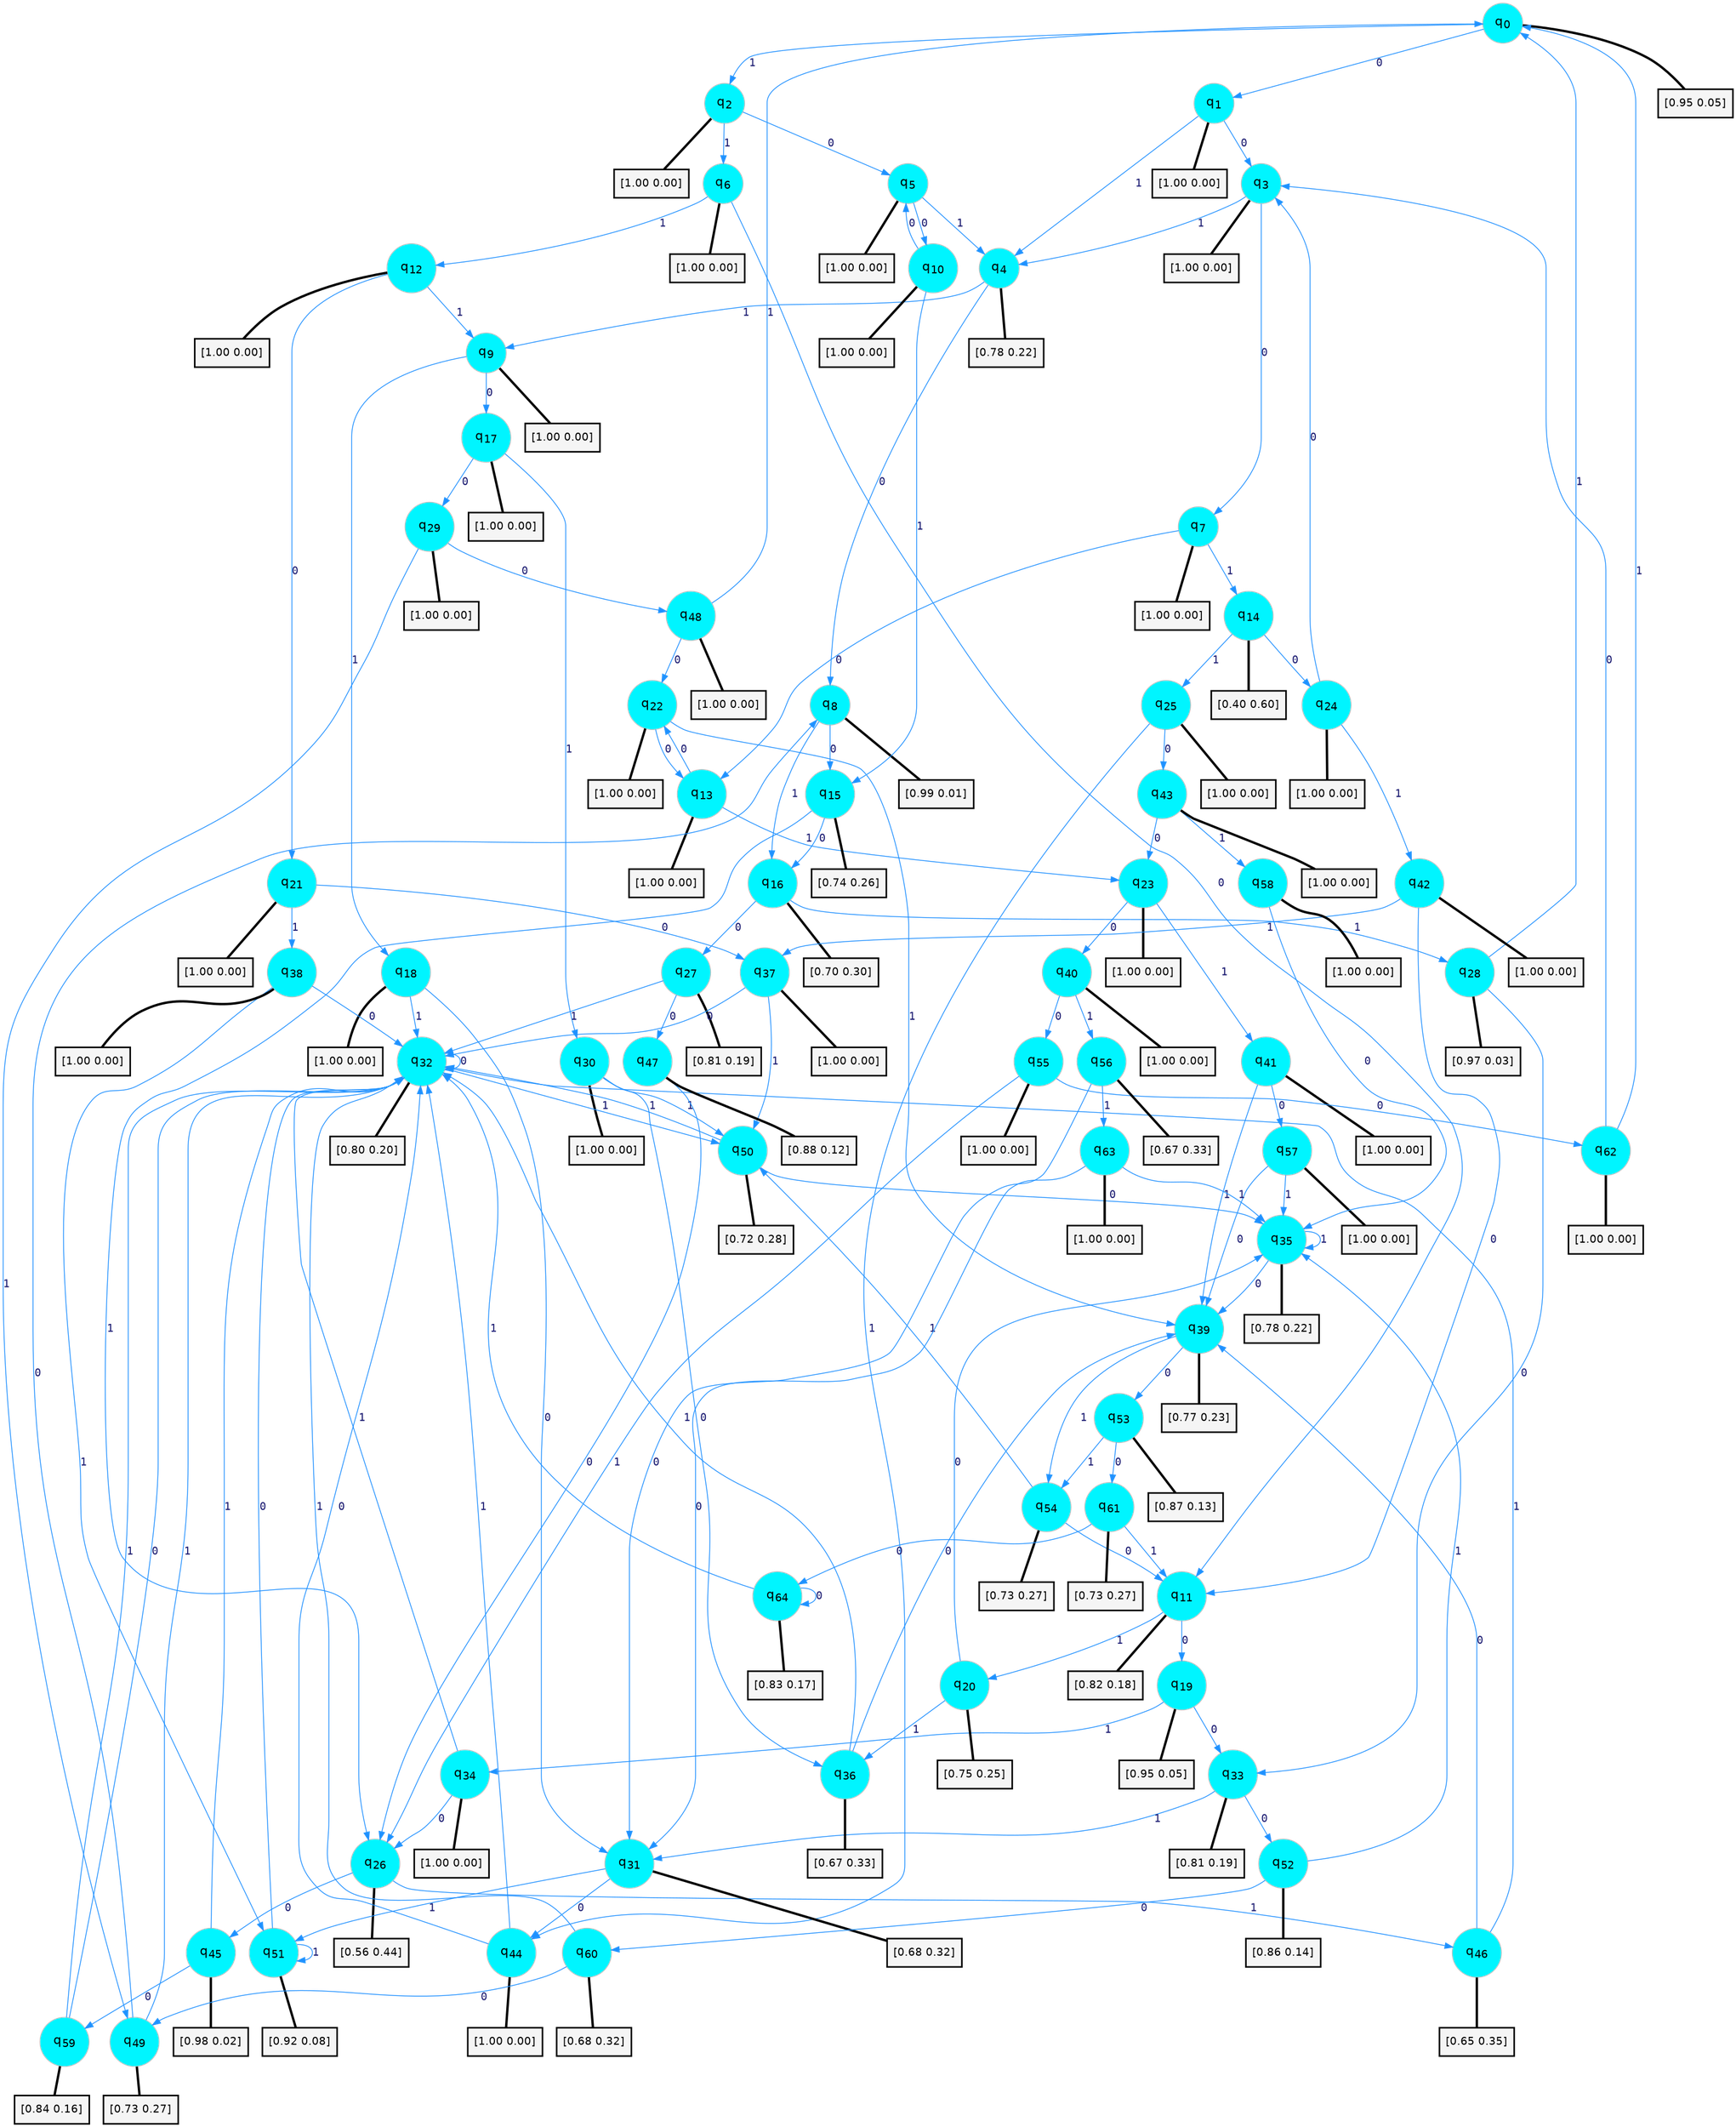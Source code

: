 digraph G {
graph [
bgcolor=transparent, dpi=300, rankdir=TD, size="40,25"];
node [
color=gray, fillcolor=turquoise1, fontcolor=black, fontname=Helvetica, fontsize=16, fontweight=bold, shape=circle, style=filled];
edge [
arrowsize=1, color=dodgerblue1, fontcolor=midnightblue, fontname=courier, fontweight=bold, penwidth=1, style=solid, weight=20];
0[label=<q<SUB>0</SUB>>];
1[label=<q<SUB>1</SUB>>];
2[label=<q<SUB>2</SUB>>];
3[label=<q<SUB>3</SUB>>];
4[label=<q<SUB>4</SUB>>];
5[label=<q<SUB>5</SUB>>];
6[label=<q<SUB>6</SUB>>];
7[label=<q<SUB>7</SUB>>];
8[label=<q<SUB>8</SUB>>];
9[label=<q<SUB>9</SUB>>];
10[label=<q<SUB>10</SUB>>];
11[label=<q<SUB>11</SUB>>];
12[label=<q<SUB>12</SUB>>];
13[label=<q<SUB>13</SUB>>];
14[label=<q<SUB>14</SUB>>];
15[label=<q<SUB>15</SUB>>];
16[label=<q<SUB>16</SUB>>];
17[label=<q<SUB>17</SUB>>];
18[label=<q<SUB>18</SUB>>];
19[label=<q<SUB>19</SUB>>];
20[label=<q<SUB>20</SUB>>];
21[label=<q<SUB>21</SUB>>];
22[label=<q<SUB>22</SUB>>];
23[label=<q<SUB>23</SUB>>];
24[label=<q<SUB>24</SUB>>];
25[label=<q<SUB>25</SUB>>];
26[label=<q<SUB>26</SUB>>];
27[label=<q<SUB>27</SUB>>];
28[label=<q<SUB>28</SUB>>];
29[label=<q<SUB>29</SUB>>];
30[label=<q<SUB>30</SUB>>];
31[label=<q<SUB>31</SUB>>];
32[label=<q<SUB>32</SUB>>];
33[label=<q<SUB>33</SUB>>];
34[label=<q<SUB>34</SUB>>];
35[label=<q<SUB>35</SUB>>];
36[label=<q<SUB>36</SUB>>];
37[label=<q<SUB>37</SUB>>];
38[label=<q<SUB>38</SUB>>];
39[label=<q<SUB>39</SUB>>];
40[label=<q<SUB>40</SUB>>];
41[label=<q<SUB>41</SUB>>];
42[label=<q<SUB>42</SUB>>];
43[label=<q<SUB>43</SUB>>];
44[label=<q<SUB>44</SUB>>];
45[label=<q<SUB>45</SUB>>];
46[label=<q<SUB>46</SUB>>];
47[label=<q<SUB>47</SUB>>];
48[label=<q<SUB>48</SUB>>];
49[label=<q<SUB>49</SUB>>];
50[label=<q<SUB>50</SUB>>];
51[label=<q<SUB>51</SUB>>];
52[label=<q<SUB>52</SUB>>];
53[label=<q<SUB>53</SUB>>];
54[label=<q<SUB>54</SUB>>];
55[label=<q<SUB>55</SUB>>];
56[label=<q<SUB>56</SUB>>];
57[label=<q<SUB>57</SUB>>];
58[label=<q<SUB>58</SUB>>];
59[label=<q<SUB>59</SUB>>];
60[label=<q<SUB>60</SUB>>];
61[label=<q<SUB>61</SUB>>];
62[label=<q<SUB>62</SUB>>];
63[label=<q<SUB>63</SUB>>];
64[label=<q<SUB>64</SUB>>];
65[label="[0.95 0.05]", shape=box,fontcolor=black, fontname=Helvetica, fontsize=14, penwidth=2, fillcolor=whitesmoke,color=black];
66[label="[1.00 0.00]", shape=box,fontcolor=black, fontname=Helvetica, fontsize=14, penwidth=2, fillcolor=whitesmoke,color=black];
67[label="[1.00 0.00]", shape=box,fontcolor=black, fontname=Helvetica, fontsize=14, penwidth=2, fillcolor=whitesmoke,color=black];
68[label="[1.00 0.00]", shape=box,fontcolor=black, fontname=Helvetica, fontsize=14, penwidth=2, fillcolor=whitesmoke,color=black];
69[label="[0.78 0.22]", shape=box,fontcolor=black, fontname=Helvetica, fontsize=14, penwidth=2, fillcolor=whitesmoke,color=black];
70[label="[1.00 0.00]", shape=box,fontcolor=black, fontname=Helvetica, fontsize=14, penwidth=2, fillcolor=whitesmoke,color=black];
71[label="[1.00 0.00]", shape=box,fontcolor=black, fontname=Helvetica, fontsize=14, penwidth=2, fillcolor=whitesmoke,color=black];
72[label="[1.00 0.00]", shape=box,fontcolor=black, fontname=Helvetica, fontsize=14, penwidth=2, fillcolor=whitesmoke,color=black];
73[label="[0.99 0.01]", shape=box,fontcolor=black, fontname=Helvetica, fontsize=14, penwidth=2, fillcolor=whitesmoke,color=black];
74[label="[1.00 0.00]", shape=box,fontcolor=black, fontname=Helvetica, fontsize=14, penwidth=2, fillcolor=whitesmoke,color=black];
75[label="[1.00 0.00]", shape=box,fontcolor=black, fontname=Helvetica, fontsize=14, penwidth=2, fillcolor=whitesmoke,color=black];
76[label="[0.82 0.18]", shape=box,fontcolor=black, fontname=Helvetica, fontsize=14, penwidth=2, fillcolor=whitesmoke,color=black];
77[label="[1.00 0.00]", shape=box,fontcolor=black, fontname=Helvetica, fontsize=14, penwidth=2, fillcolor=whitesmoke,color=black];
78[label="[1.00 0.00]", shape=box,fontcolor=black, fontname=Helvetica, fontsize=14, penwidth=2, fillcolor=whitesmoke,color=black];
79[label="[0.40 0.60]", shape=box,fontcolor=black, fontname=Helvetica, fontsize=14, penwidth=2, fillcolor=whitesmoke,color=black];
80[label="[0.74 0.26]", shape=box,fontcolor=black, fontname=Helvetica, fontsize=14, penwidth=2, fillcolor=whitesmoke,color=black];
81[label="[0.70 0.30]", shape=box,fontcolor=black, fontname=Helvetica, fontsize=14, penwidth=2, fillcolor=whitesmoke,color=black];
82[label="[1.00 0.00]", shape=box,fontcolor=black, fontname=Helvetica, fontsize=14, penwidth=2, fillcolor=whitesmoke,color=black];
83[label="[1.00 0.00]", shape=box,fontcolor=black, fontname=Helvetica, fontsize=14, penwidth=2, fillcolor=whitesmoke,color=black];
84[label="[0.95 0.05]", shape=box,fontcolor=black, fontname=Helvetica, fontsize=14, penwidth=2, fillcolor=whitesmoke,color=black];
85[label="[0.75 0.25]", shape=box,fontcolor=black, fontname=Helvetica, fontsize=14, penwidth=2, fillcolor=whitesmoke,color=black];
86[label="[1.00 0.00]", shape=box,fontcolor=black, fontname=Helvetica, fontsize=14, penwidth=2, fillcolor=whitesmoke,color=black];
87[label="[1.00 0.00]", shape=box,fontcolor=black, fontname=Helvetica, fontsize=14, penwidth=2, fillcolor=whitesmoke,color=black];
88[label="[1.00 0.00]", shape=box,fontcolor=black, fontname=Helvetica, fontsize=14, penwidth=2, fillcolor=whitesmoke,color=black];
89[label="[1.00 0.00]", shape=box,fontcolor=black, fontname=Helvetica, fontsize=14, penwidth=2, fillcolor=whitesmoke,color=black];
90[label="[1.00 0.00]", shape=box,fontcolor=black, fontname=Helvetica, fontsize=14, penwidth=2, fillcolor=whitesmoke,color=black];
91[label="[0.56 0.44]", shape=box,fontcolor=black, fontname=Helvetica, fontsize=14, penwidth=2, fillcolor=whitesmoke,color=black];
92[label="[0.81 0.19]", shape=box,fontcolor=black, fontname=Helvetica, fontsize=14, penwidth=2, fillcolor=whitesmoke,color=black];
93[label="[0.97 0.03]", shape=box,fontcolor=black, fontname=Helvetica, fontsize=14, penwidth=2, fillcolor=whitesmoke,color=black];
94[label="[1.00 0.00]", shape=box,fontcolor=black, fontname=Helvetica, fontsize=14, penwidth=2, fillcolor=whitesmoke,color=black];
95[label="[1.00 0.00]", shape=box,fontcolor=black, fontname=Helvetica, fontsize=14, penwidth=2, fillcolor=whitesmoke,color=black];
96[label="[0.68 0.32]", shape=box,fontcolor=black, fontname=Helvetica, fontsize=14, penwidth=2, fillcolor=whitesmoke,color=black];
97[label="[0.80 0.20]", shape=box,fontcolor=black, fontname=Helvetica, fontsize=14, penwidth=2, fillcolor=whitesmoke,color=black];
98[label="[0.81 0.19]", shape=box,fontcolor=black, fontname=Helvetica, fontsize=14, penwidth=2, fillcolor=whitesmoke,color=black];
99[label="[1.00 0.00]", shape=box,fontcolor=black, fontname=Helvetica, fontsize=14, penwidth=2, fillcolor=whitesmoke,color=black];
100[label="[0.78 0.22]", shape=box,fontcolor=black, fontname=Helvetica, fontsize=14, penwidth=2, fillcolor=whitesmoke,color=black];
101[label="[0.67 0.33]", shape=box,fontcolor=black, fontname=Helvetica, fontsize=14, penwidth=2, fillcolor=whitesmoke,color=black];
102[label="[1.00 0.00]", shape=box,fontcolor=black, fontname=Helvetica, fontsize=14, penwidth=2, fillcolor=whitesmoke,color=black];
103[label="[1.00 0.00]", shape=box,fontcolor=black, fontname=Helvetica, fontsize=14, penwidth=2, fillcolor=whitesmoke,color=black];
104[label="[0.77 0.23]", shape=box,fontcolor=black, fontname=Helvetica, fontsize=14, penwidth=2, fillcolor=whitesmoke,color=black];
105[label="[1.00 0.00]", shape=box,fontcolor=black, fontname=Helvetica, fontsize=14, penwidth=2, fillcolor=whitesmoke,color=black];
106[label="[1.00 0.00]", shape=box,fontcolor=black, fontname=Helvetica, fontsize=14, penwidth=2, fillcolor=whitesmoke,color=black];
107[label="[1.00 0.00]", shape=box,fontcolor=black, fontname=Helvetica, fontsize=14, penwidth=2, fillcolor=whitesmoke,color=black];
108[label="[1.00 0.00]", shape=box,fontcolor=black, fontname=Helvetica, fontsize=14, penwidth=2, fillcolor=whitesmoke,color=black];
109[label="[1.00 0.00]", shape=box,fontcolor=black, fontname=Helvetica, fontsize=14, penwidth=2, fillcolor=whitesmoke,color=black];
110[label="[0.98 0.02]", shape=box,fontcolor=black, fontname=Helvetica, fontsize=14, penwidth=2, fillcolor=whitesmoke,color=black];
111[label="[0.65 0.35]", shape=box,fontcolor=black, fontname=Helvetica, fontsize=14, penwidth=2, fillcolor=whitesmoke,color=black];
112[label="[0.88 0.12]", shape=box,fontcolor=black, fontname=Helvetica, fontsize=14, penwidth=2, fillcolor=whitesmoke,color=black];
113[label="[1.00 0.00]", shape=box,fontcolor=black, fontname=Helvetica, fontsize=14, penwidth=2, fillcolor=whitesmoke,color=black];
114[label="[0.73 0.27]", shape=box,fontcolor=black, fontname=Helvetica, fontsize=14, penwidth=2, fillcolor=whitesmoke,color=black];
115[label="[0.72 0.28]", shape=box,fontcolor=black, fontname=Helvetica, fontsize=14, penwidth=2, fillcolor=whitesmoke,color=black];
116[label="[0.92 0.08]", shape=box,fontcolor=black, fontname=Helvetica, fontsize=14, penwidth=2, fillcolor=whitesmoke,color=black];
117[label="[0.86 0.14]", shape=box,fontcolor=black, fontname=Helvetica, fontsize=14, penwidth=2, fillcolor=whitesmoke,color=black];
118[label="[0.87 0.13]", shape=box,fontcolor=black, fontname=Helvetica, fontsize=14, penwidth=2, fillcolor=whitesmoke,color=black];
119[label="[0.73 0.27]", shape=box,fontcolor=black, fontname=Helvetica, fontsize=14, penwidth=2, fillcolor=whitesmoke,color=black];
120[label="[1.00 0.00]", shape=box,fontcolor=black, fontname=Helvetica, fontsize=14, penwidth=2, fillcolor=whitesmoke,color=black];
121[label="[0.67 0.33]", shape=box,fontcolor=black, fontname=Helvetica, fontsize=14, penwidth=2, fillcolor=whitesmoke,color=black];
122[label="[1.00 0.00]", shape=box,fontcolor=black, fontname=Helvetica, fontsize=14, penwidth=2, fillcolor=whitesmoke,color=black];
123[label="[1.00 0.00]", shape=box,fontcolor=black, fontname=Helvetica, fontsize=14, penwidth=2, fillcolor=whitesmoke,color=black];
124[label="[0.84 0.16]", shape=box,fontcolor=black, fontname=Helvetica, fontsize=14, penwidth=2, fillcolor=whitesmoke,color=black];
125[label="[0.68 0.32]", shape=box,fontcolor=black, fontname=Helvetica, fontsize=14, penwidth=2, fillcolor=whitesmoke,color=black];
126[label="[0.73 0.27]", shape=box,fontcolor=black, fontname=Helvetica, fontsize=14, penwidth=2, fillcolor=whitesmoke,color=black];
127[label="[1.00 0.00]", shape=box,fontcolor=black, fontname=Helvetica, fontsize=14, penwidth=2, fillcolor=whitesmoke,color=black];
128[label="[1.00 0.00]", shape=box,fontcolor=black, fontname=Helvetica, fontsize=14, penwidth=2, fillcolor=whitesmoke,color=black];
129[label="[0.83 0.17]", shape=box,fontcolor=black, fontname=Helvetica, fontsize=14, penwidth=2, fillcolor=whitesmoke,color=black];
0->1 [label=0];
0->2 [label=1];
0->65 [arrowhead=none, penwidth=3,color=black];
1->3 [label=0];
1->4 [label=1];
1->66 [arrowhead=none, penwidth=3,color=black];
2->5 [label=0];
2->6 [label=1];
2->67 [arrowhead=none, penwidth=3,color=black];
3->7 [label=0];
3->4 [label=1];
3->68 [arrowhead=none, penwidth=3,color=black];
4->8 [label=0];
4->9 [label=1];
4->69 [arrowhead=none, penwidth=3,color=black];
5->10 [label=0];
5->4 [label=1];
5->70 [arrowhead=none, penwidth=3,color=black];
6->11 [label=0];
6->12 [label=1];
6->71 [arrowhead=none, penwidth=3,color=black];
7->13 [label=0];
7->14 [label=1];
7->72 [arrowhead=none, penwidth=3,color=black];
8->15 [label=0];
8->16 [label=1];
8->73 [arrowhead=none, penwidth=3,color=black];
9->17 [label=0];
9->18 [label=1];
9->74 [arrowhead=none, penwidth=3,color=black];
10->5 [label=0];
10->15 [label=1];
10->75 [arrowhead=none, penwidth=3,color=black];
11->19 [label=0];
11->20 [label=1];
11->76 [arrowhead=none, penwidth=3,color=black];
12->21 [label=0];
12->9 [label=1];
12->77 [arrowhead=none, penwidth=3,color=black];
13->22 [label=0];
13->23 [label=1];
13->78 [arrowhead=none, penwidth=3,color=black];
14->24 [label=0];
14->25 [label=1];
14->79 [arrowhead=none, penwidth=3,color=black];
15->16 [label=0];
15->26 [label=1];
15->80 [arrowhead=none, penwidth=3,color=black];
16->27 [label=0];
16->28 [label=1];
16->81 [arrowhead=none, penwidth=3,color=black];
17->29 [label=0];
17->30 [label=1];
17->82 [arrowhead=none, penwidth=3,color=black];
18->31 [label=0];
18->32 [label=1];
18->83 [arrowhead=none, penwidth=3,color=black];
19->33 [label=0];
19->34 [label=1];
19->84 [arrowhead=none, penwidth=3,color=black];
20->35 [label=0];
20->36 [label=1];
20->85 [arrowhead=none, penwidth=3,color=black];
21->37 [label=0];
21->38 [label=1];
21->86 [arrowhead=none, penwidth=3,color=black];
22->13 [label=0];
22->39 [label=1];
22->87 [arrowhead=none, penwidth=3,color=black];
23->40 [label=0];
23->41 [label=1];
23->88 [arrowhead=none, penwidth=3,color=black];
24->3 [label=0];
24->42 [label=1];
24->89 [arrowhead=none, penwidth=3,color=black];
25->43 [label=0];
25->44 [label=1];
25->90 [arrowhead=none, penwidth=3,color=black];
26->45 [label=0];
26->46 [label=1];
26->91 [arrowhead=none, penwidth=3,color=black];
27->47 [label=0];
27->32 [label=1];
27->92 [arrowhead=none, penwidth=3,color=black];
28->33 [label=0];
28->0 [label=1];
28->93 [arrowhead=none, penwidth=3,color=black];
29->48 [label=0];
29->49 [label=1];
29->94 [arrowhead=none, penwidth=3,color=black];
30->36 [label=0];
30->50 [label=1];
30->95 [arrowhead=none, penwidth=3,color=black];
31->44 [label=0];
31->51 [label=1];
31->96 [arrowhead=none, penwidth=3,color=black];
32->32 [label=0];
32->50 [label=1];
32->97 [arrowhead=none, penwidth=3,color=black];
33->52 [label=0];
33->31 [label=1];
33->98 [arrowhead=none, penwidth=3,color=black];
34->26 [label=0];
34->32 [label=1];
34->99 [arrowhead=none, penwidth=3,color=black];
35->39 [label=0];
35->35 [label=1];
35->100 [arrowhead=none, penwidth=3,color=black];
36->39 [label=0];
36->32 [label=1];
36->101 [arrowhead=none, penwidth=3,color=black];
37->32 [label=0];
37->50 [label=1];
37->102 [arrowhead=none, penwidth=3,color=black];
38->32 [label=0];
38->51 [label=1];
38->103 [arrowhead=none, penwidth=3,color=black];
39->53 [label=0];
39->54 [label=1];
39->104 [arrowhead=none, penwidth=3,color=black];
40->55 [label=0];
40->56 [label=1];
40->105 [arrowhead=none, penwidth=3,color=black];
41->57 [label=0];
41->39 [label=1];
41->106 [arrowhead=none, penwidth=3,color=black];
42->11 [label=0];
42->37 [label=1];
42->107 [arrowhead=none, penwidth=3,color=black];
43->23 [label=0];
43->58 [label=1];
43->108 [arrowhead=none, penwidth=3,color=black];
44->32 [label=0];
44->32 [label=1];
44->109 [arrowhead=none, penwidth=3,color=black];
45->59 [label=0];
45->32 [label=1];
45->110 [arrowhead=none, penwidth=3,color=black];
46->39 [label=0];
46->32 [label=1];
46->111 [arrowhead=none, penwidth=3,color=black];
47->26 [label=0];
47->112 [arrowhead=none, penwidth=3,color=black];
48->22 [label=0];
48->0 [label=1];
48->113 [arrowhead=none, penwidth=3,color=black];
49->8 [label=0];
49->32 [label=1];
49->114 [arrowhead=none, penwidth=3,color=black];
50->35 [label=0];
50->32 [label=1];
50->115 [arrowhead=none, penwidth=3,color=black];
51->32 [label=0];
51->51 [label=1];
51->116 [arrowhead=none, penwidth=3,color=black];
52->60 [label=0];
52->35 [label=1];
52->117 [arrowhead=none, penwidth=3,color=black];
53->61 [label=0];
53->54 [label=1];
53->118 [arrowhead=none, penwidth=3,color=black];
54->11 [label=0];
54->50 [label=1];
54->119 [arrowhead=none, penwidth=3,color=black];
55->62 [label=0];
55->26 [label=1];
55->120 [arrowhead=none, penwidth=3,color=black];
56->31 [label=0];
56->63 [label=1];
56->121 [arrowhead=none, penwidth=3,color=black];
57->39 [label=0];
57->35 [label=1];
57->122 [arrowhead=none, penwidth=3,color=black];
58->35 [label=0];
58->123 [arrowhead=none, penwidth=3,color=black];
59->32 [label=0];
59->32 [label=1];
59->124 [arrowhead=none, penwidth=3,color=black];
60->49 [label=0];
60->32 [label=1];
60->125 [arrowhead=none, penwidth=3,color=black];
61->64 [label=0];
61->11 [label=1];
61->126 [arrowhead=none, penwidth=3,color=black];
62->3 [label=0];
62->0 [label=1];
62->127 [arrowhead=none, penwidth=3,color=black];
63->31 [label=0];
63->35 [label=1];
63->128 [arrowhead=none, penwidth=3,color=black];
64->64 [label=0];
64->32 [label=1];
64->129 [arrowhead=none, penwidth=3,color=black];
}
